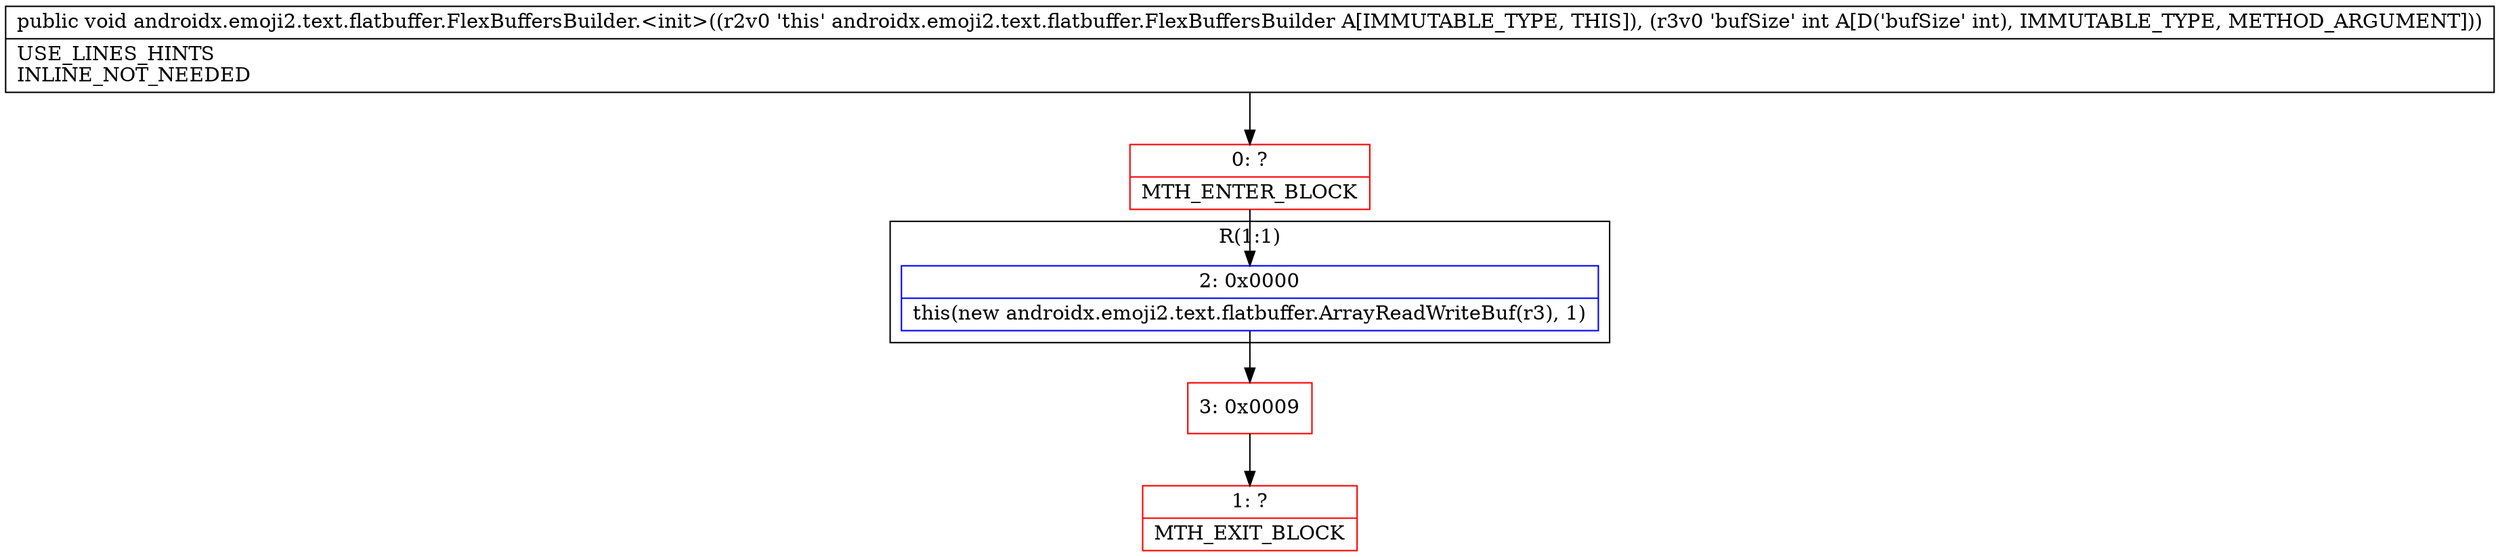 digraph "CFG forandroidx.emoji2.text.flatbuffer.FlexBuffersBuilder.\<init\>(I)V" {
subgraph cluster_Region_1712574613 {
label = "R(1:1)";
node [shape=record,color=blue];
Node_2 [shape=record,label="{2\:\ 0x0000|this(new androidx.emoji2.text.flatbuffer.ArrayReadWriteBuf(r3), 1)\l}"];
}
Node_0 [shape=record,color=red,label="{0\:\ ?|MTH_ENTER_BLOCK\l}"];
Node_3 [shape=record,color=red,label="{3\:\ 0x0009}"];
Node_1 [shape=record,color=red,label="{1\:\ ?|MTH_EXIT_BLOCK\l}"];
MethodNode[shape=record,label="{public void androidx.emoji2.text.flatbuffer.FlexBuffersBuilder.\<init\>((r2v0 'this' androidx.emoji2.text.flatbuffer.FlexBuffersBuilder A[IMMUTABLE_TYPE, THIS]), (r3v0 'bufSize' int A[D('bufSize' int), IMMUTABLE_TYPE, METHOD_ARGUMENT]))  | USE_LINES_HINTS\lINLINE_NOT_NEEDED\l}"];
MethodNode -> Node_0;Node_2 -> Node_3;
Node_0 -> Node_2;
Node_3 -> Node_1;
}

